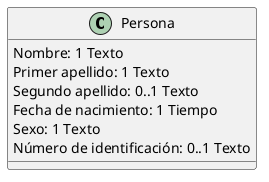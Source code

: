 @startuml

Class Persona{
Nombre: 1 Texto
Primer apellido: 1 Texto
Segundo apellido: 0..1 Texto
Fecha de nacimiento: 1 Tiempo
Sexo: 1 Texto
Número de identificación: 0..1 Texto
}

@enduml